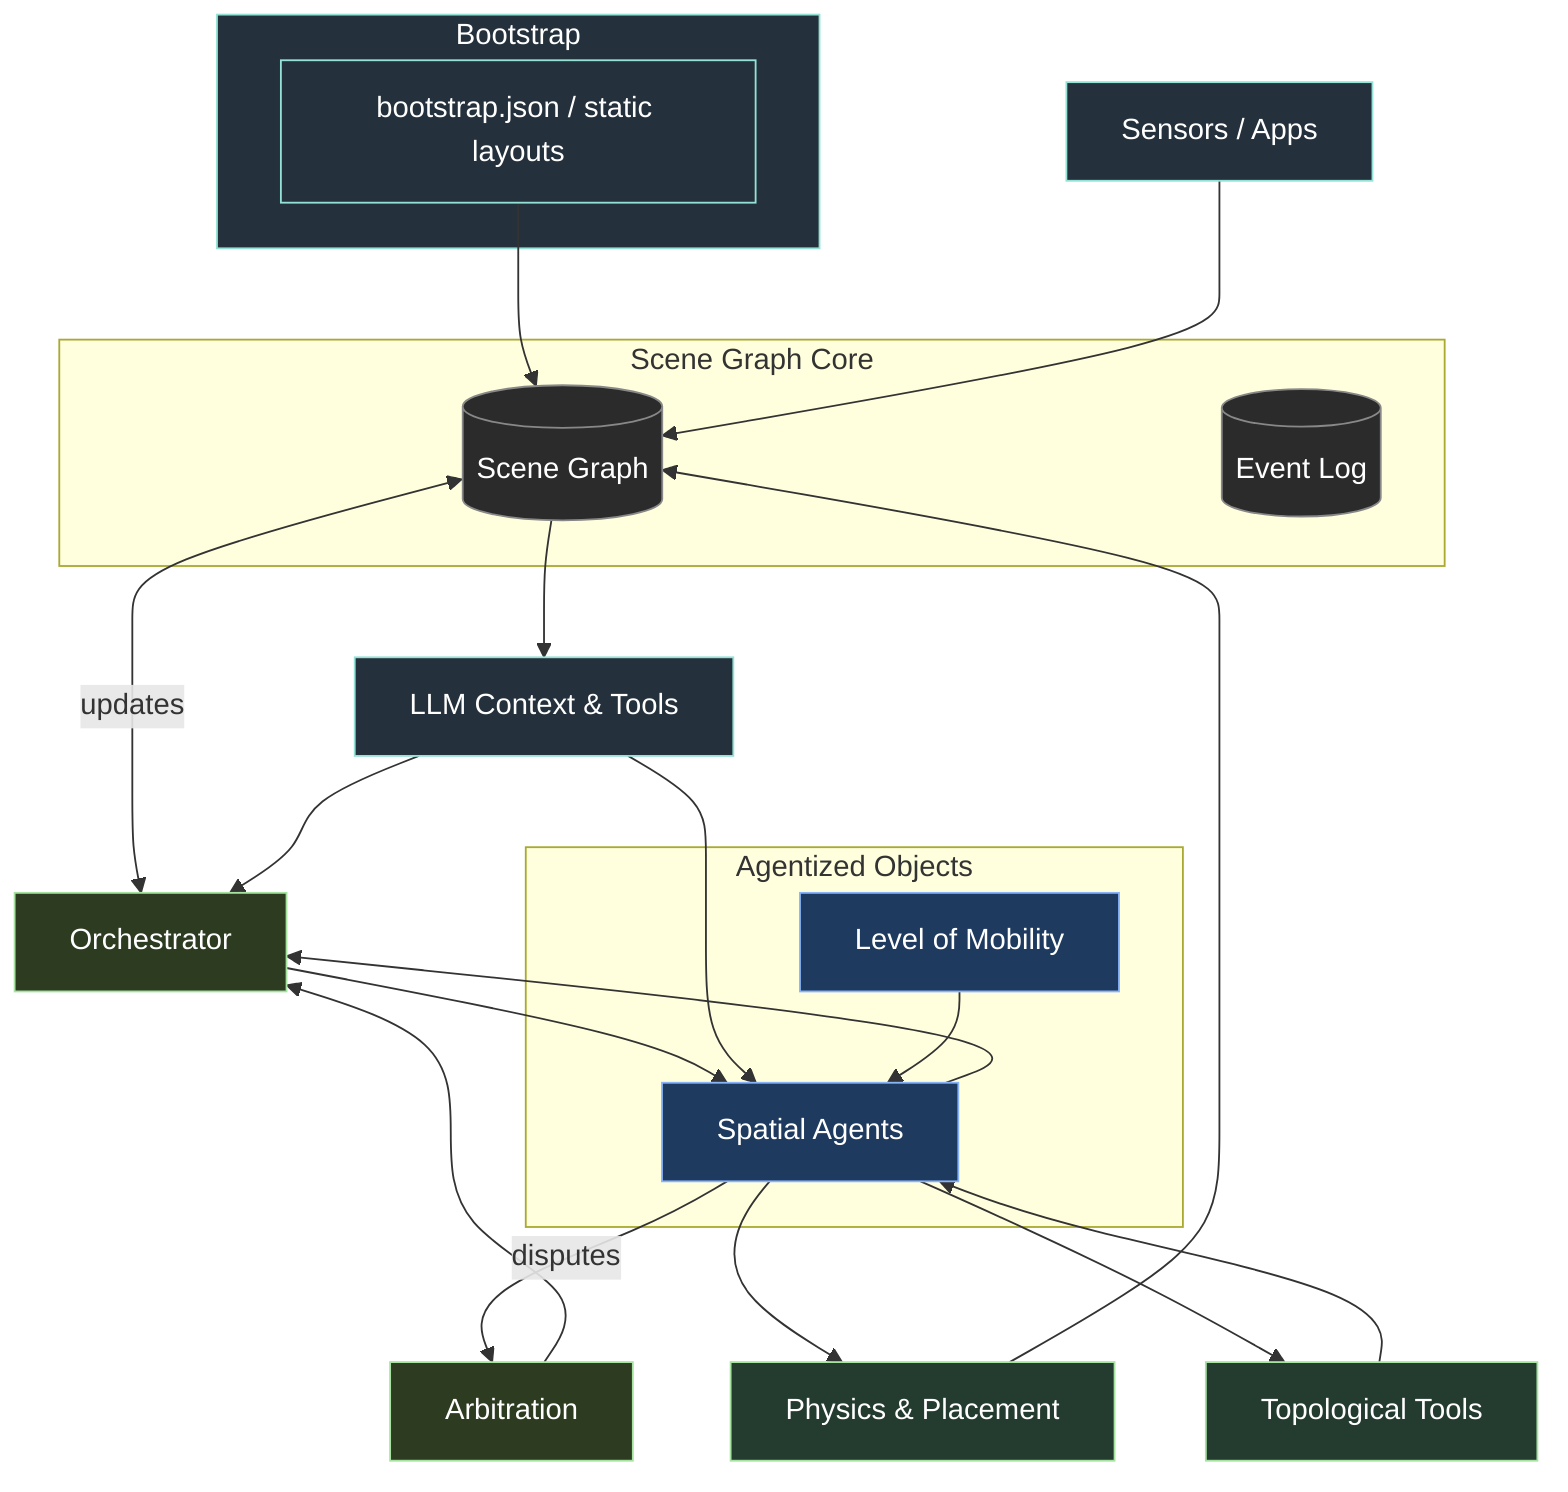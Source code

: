 flowchart TD
%% High-level spatial context engine overview

subgraph BOOTSTRAP["Bootstrap"]
  BOOT["bootstrap.json / static layouts"]
end

subgraph STORAGE["Scene Graph Core"]
  SG[(Scene Graph)]
  EV[(Event Log)]
end

subgraph AGENTS["Agentized Objects"]
  ACTORS["Spatial Agents"]
  LOM["Level of Mobility"]
end

PHYSICS["Physics & Placement"]
TOPO["Topological Tools"]
ORCH["Orchestrator"]
ARB["Arbitration"]
LLMCTX["LLM Context & Tools"]
SENSORS["Sensors / Apps"]

BOOT --> SG
SENSORS --> SG

SG <-->|"updates"| ORCH
ORCH --> ACTORS
ACTORS --> ORCH

ACTORS -->|"disputes"| ARB
ARB --> ORCH

ACTORS --> PHYSICS
PHYSICS --> SG

ACTORS --> TOPO
TOPO --> ACTORS

SG --> LLMCTX
LLMCTX --> ACTORS
LLMCTX --> ORCH

LOM --> ACTORS

classDef storage fill:#2b2b2b,stroke:#888,stroke-width:1,color:#fff;
classDef agents fill:#1e3a5f,stroke:#89b4fa,stroke-width:1,color:#fff;
classDef control fill:#2d3b20,stroke:#a6e3a1,stroke-width:1,color:#fff;
classDef compute fill:#243b2f,stroke:#a6e3a1,stroke-width:1,color:#fff;
classDef external fill:#24303b,stroke:#94e2d5,stroke-width:1,color:#fff;
class BOOT,BOOTSTRAP external
class SG,EV storage
class ACTORS,LOM agents
class ORCH,ARB control
class PHYSICS,TOPO compute
class LLMCTX external
class SENSORS external